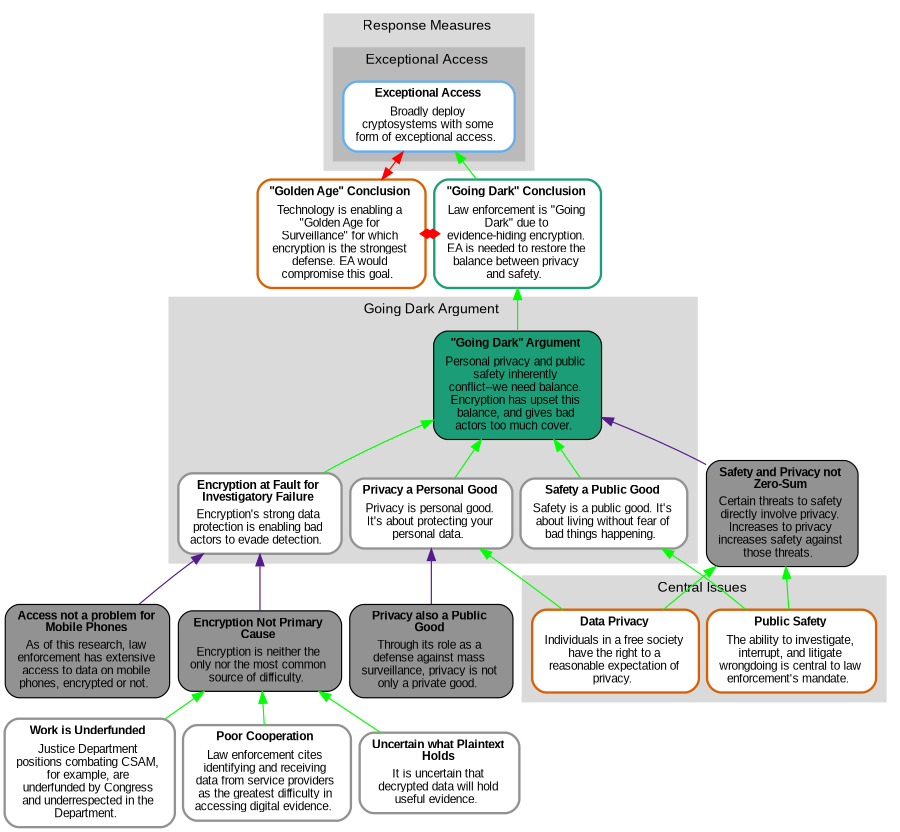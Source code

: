 digraph "Argument Map" {

rankdir = "BT";
nodesep = "0.1";
ranksep = "0.25";
concentrate = "false";
ratio = "compress";
size = "6,8.5";
edge[arrowsize="1", penwidth="1"]graph [bgcolor = "transparent" ]
subgraph cluster_1 {
  label = <<FONT FACE="arial" POINT-SIZE="12" COLOR="#000000">Central&#x20;Issues&#x20;</FONT>>;
  color = "#DADADA";
  margin="8" style = filled;
 labelloc = "b";

  n0 [label=<<TABLE WIDTH="0" ALIGN="CENTER" BORDER="0" CELLSPACING="0"><TR><TD WIDTH="0" ALIGN="TEXT" BALIGN="CENTER"><FONT FACE="arial" POINT-SIZE="10" COLOR="#000000"><B>Public&#x20;Safety&#x20;</B></FONT></TD></TR><TR><TD ALIGN="TEXT" WIDTH="0" BALIGN="CENTER"><FONT FACE="arial" POINT-SIZE="10" COLOR="#000000">The&#x20;ability&#x20;to&#x20;investigate&#x2C;&#x20;<BR/>interrupt&#x2C;&#x20;and&#x20;litigate&#x20;<BR/>wrongdoing&#x20;is&#x20;central&#x20;to&#x20;law&#x20;<BR/>enforcement&#x27;s&#x20;mandate.&#x20;&#x20;</FONT></TD></TR></TABLE>>, shape="box",  margin="0.11,0.055", style="filled,rounded,bold", color="#d95f02", fillcolor="white", labelfontcolor="white", fontcolor="#000000", type="statement-map-node"];
  n1 [label=<<TABLE WIDTH="0" ALIGN="CENTER" BORDER="0" CELLSPACING="0"><TR><TD WIDTH="0" ALIGN="TEXT" BALIGN="CENTER"><FONT FACE="arial" POINT-SIZE="10" COLOR="#000000"><B>Data&#x20;Privacy&#x20;</B></FONT></TD></TR><TR><TD ALIGN="TEXT" WIDTH="0" BALIGN="CENTER"><FONT FACE="arial" POINT-SIZE="10" COLOR="#000000">Individuals&#x20;in&#x20;a&#x20;free&#x20;society&#x20;<BR/>have&#x20;the&#x20;right&#x20;to&#x20;a&#x20;<BR/>reasonable&#x20;expectation&#x20;of&#x20;<BR/>privacy.&#x20;&#x20;</FONT></TD></TR></TABLE>>, shape="box",  margin="0.11,0.055", style="filled,rounded,bold", color="#d95f02", fillcolor="white", labelfontcolor="white", fontcolor="#000000", type="statement-map-node"];

}


subgraph cluster_2 {
  label = <<FONT FACE="arial" POINT-SIZE="12" COLOR="#000000">Going&#x20;Dark&#x20;Argument&#x20;</FONT>>;
  color = "#DADADA";
  margin="8" style = filled;
 labelloc = "b";

  n5 [label=<<TABLE WIDTH="0" ALIGN="CENTER" BORDER="0" CELLSPACING="0"><TR><TD WIDTH="0" ALIGN="TEXT" BALIGN="CENTER"><FONT FACE="arial" POINT-SIZE="10" COLOR="#000000"><B>Privacy&#x20;a&#x20;Personal&#x20;Good&#x20;</B></FONT></TD></TR><TR><TD ALIGN="TEXT" WIDTH="0" BALIGN="CENTER"><FONT FACE="arial" POINT-SIZE="10" COLOR="#000000">Privacy&#x20;is&#x20;personal&#x20;good.&#x20;<BR/>It&#x27;s&#x20;about&#x20;protecting&#x20;your&#x20;<BR/>personal&#x20;data.&#x20;&#x20;</FONT></TD></TR></TABLE>>, shape="box",  margin="0.11,0.055", style="filled,rounded,bold", color="#929292", fillcolor="white", labelfontcolor="white", fontcolor="#000000", type="statement-map-node"];
  n6 [label=<<TABLE WIDTH="0" ALIGN="CENTER" BORDER="0" CELLSPACING="0"><TR><TD WIDTH="0" ALIGN="TEXT" BALIGN="CENTER"><FONT FACE="arial" POINT-SIZE="10" COLOR="#000000"><B>Safety&#x20;a&#x20;Public&#x20;Good&#x20;</B></FONT></TD></TR><TR><TD ALIGN="TEXT" WIDTH="0" BALIGN="CENTER"><FONT FACE="arial" POINT-SIZE="10" COLOR="#000000">Safety&#x20;is&#x20;a&#x20;public&#x20;good.&#x20;It&#x27;s&#x20;<BR/>about&#x20;living&#x20;without&#x20;fear&#x20;of&#x20;<BR/>bad&#x20;things&#x20;happening.&#x20;&#x20;</FONT></TD></TR></TABLE>>, shape="box",  margin="0.11,0.055", style="filled,rounded,bold", color="#929292", fillcolor="white", labelfontcolor="white", fontcolor="#000000", type="statement-map-node"];
  n7 [label=<<TABLE WIDTH="0" ALIGN="CENTER" BORDER="0" CELLSPACING="0"><TR><TD WIDTH="0" ALIGN="TEXT" BALIGN="CENTER"><FONT FACE="arial" POINT-SIZE="10" COLOR="#000000"><B>Encryption&#x20;at&#x20;Fault&#x20;for&#x20;<BR/>Investigatory&#x20;Failure&#x20;</B></FONT></TD></TR><TR><TD ALIGN="TEXT" WIDTH="0" BALIGN="CENTER"><FONT FACE="arial" POINT-SIZE="10" COLOR="#000000">Encryption&#x27;s&#x20;strong&#x20;data&#x20;<BR/>protection&#x20;is&#x20;enabling&#x20;bad&#x20;<BR/>actors&#x20;to&#x20;evade&#x20;detection.&#x20;&#x20;</FONT></TD></TR></TABLE>>, shape="box",  margin="0.11,0.055", style="filled,rounded,bold", color="#929292", fillcolor="white", labelfontcolor="white", fontcolor="#000000", type="statement-map-node"];
  n12 [label=<<TABLE WIDTH="0" ALIGN="CENTER" BORDER="0" CELLSPACING="0"><TR><TD WIDTH="0" ALIGN="TEXT" BALIGN="CENTER"><FONT FACE="arial" POINT-SIZE="10" COLOR="#000000"><B>&#x22;Going&#x20;Dark&#x22;&#x20;Argument&#x20;</B></FONT></TD></TR><TR><TD ALIGN="TEXT" WIDTH="0" BALIGN="CENTER"><FONT FACE="arial" POINT-SIZE="10" COLOR="#000000">Personal&#x20;privacy&#x20;and&#x20;public&#x20;<BR/>safety&#x20;inherently&#x20;<BR/>conflict--we&#x20;need&#x20;balance.&#x20;<BR/>Encryption&#x20;has&#x20;upset&#x20;this&#x20;<BR/>balance&#x2C;&#x20;and&#x20;gives&#x20;bad&#x20;<BR/>actors&#x20;too&#x20;much&#x20;cover.&#x20;&#x20;</FONT></TD></TR></TABLE>>, margin="0.11,0.055", shape="box", style="filled,rounded", fillcolor="#1b9e77", fontcolor="#000000",  type="argument-map-node"];

}


subgraph cluster_3 {
  label = <<FONT FACE="arial" POINT-SIZE="12" COLOR="#000000">Response&#x20;Measures&#x20;</FONT>>;
  color = "#DADADA";
  margin="8" style = filled;
 labelloc = "b";


subgraph cluster_4 {
  label = <<FONT FACE="arial" POINT-SIZE="12" COLOR="#000000">Exceptional&#x20;Access&#x20;</FONT>>;
  color = "#BABABA";
  margin="8" style = filled;
 labelloc = "b";

  n2 [label=<<TABLE WIDTH="0" ALIGN="CENTER" BORDER="0" CELLSPACING="0"><TR><TD WIDTH="0" ALIGN="TEXT" BALIGN="CENTER"><FONT FACE="arial" POINT-SIZE="10" COLOR="#000000"><B>Exceptional&#x20;Access&#x20;</B></FONT></TD></TR><TR><TD ALIGN="TEXT" WIDTH="0" BALIGN="CENTER"><FONT FACE="arial" POINT-SIZE="10" COLOR="#000000">Broadly&#x20;deploy&#x20;<BR/>cryptosystems&#x20;with&#x20;some&#x20;<BR/>form&#x20;of&#x20;exceptional&#x20;access.&#x20;&#x20;</FONT></TD></TR></TABLE>>, shape="box",  margin="0.11,0.055", style="filled,rounded,bold", color="#63AEF2", fillcolor="white", labelfontcolor="white", fontcolor="#000000", type="statement-map-node"];

}


}

  n3 [label=<<TABLE WIDTH="0" ALIGN="CENTER" BORDER="0" CELLSPACING="0"><TR><TD WIDTH="0" ALIGN="TEXT" BALIGN="CENTER"><FONT FACE="arial" POINT-SIZE="10" COLOR="#000000"><B>&#x22;Going&#x20;Dark&#x22;&#x20;Conclusion&#x20;</B></FONT></TD></TR><TR><TD ALIGN="TEXT" WIDTH="0" BALIGN="CENTER"><FONT FACE="arial" POINT-SIZE="10" COLOR="#000000">Law&#x20;enforcement&#x20;is&#x20;&#x22;Going&#x20;<BR/>Dark&#x22;&#x20;due&#x20;to&#x20;<BR/>evidence-hiding&#x20;encryption.&#x20;<BR/>EA&#x20;is&#x20;needed&#x20;to&#x20;restore&#x20;the&#x20;<BR/>balance&#x20;between&#x20;privacy&#x20;<BR/>and&#x20;safety.&#x20;&#x20;</FONT></TD></TR></TABLE>>, shape="box",  margin="0.11,0.055", style="filled,rounded,bold", color="#1b9e77", fillcolor="white", labelfontcolor="white", fontcolor="#000000", type="statement-map-node"];
  n4 [label=<<TABLE WIDTH="0" ALIGN="CENTER" BORDER="0" CELLSPACING="0"><TR><TD WIDTH="0" ALIGN="TEXT" BALIGN="CENTER"><FONT FACE="arial" POINT-SIZE="10" COLOR="#000000"><B>&#x22;Golden&#x20;Age&#x22;&#x20;Conclusion&#x20;</B></FONT></TD></TR><TR><TD ALIGN="TEXT" WIDTH="0" BALIGN="CENTER"><FONT FACE="arial" POINT-SIZE="10" COLOR="#000000">Technology&#x20;is&#x20;enabling&#x20;a&#x20;<BR/>&#x22;Golden&#x20;Age&#x20;for&#x20;<BR/>Surveillance&#x22;&#x20;for&#x20;which&#x20;<BR/>encryption&#x20;is&#x20;the&#x20;strongest&#x20;<BR/>defense.&#x20;EA&#x20;would&#x20;<BR/>compromise&#x20;this&#x20;goal.&#x20;&#x20;</FONT></TD></TR></TABLE>>, shape="box",  margin="0.11,0.055", style="filled,rounded,bold", color="#d95f02", fillcolor="white", labelfontcolor="white", fontcolor="#000000", type="statement-map-node"];
  n8 [label=<<TABLE WIDTH="0" ALIGN="CENTER" BORDER="0" CELLSPACING="0"><TR><TD WIDTH="0" ALIGN="TEXT" BALIGN="CENTER"><FONT FACE="arial" POINT-SIZE="10" COLOR="#000000"><B>Work&#x20;is&#x20;Underfunded&#x20;</B></FONT></TD></TR><TR><TD ALIGN="TEXT" WIDTH="0" BALIGN="CENTER"><FONT FACE="arial" POINT-SIZE="10" COLOR="#000000">Justice&#x20;Department&#x20;<BR/>positions&#x20;combating&#x20;CSAM&#x2C;&#x20;<BR/>for&#x20;example&#x2C;&#x20;are&#x20;<BR/>underfunded&#x20;by&#x20;Congress&#x20;<BR/>and&#x20;underrespected&#x20;in&#x20;the&#x20;<BR/>Department.&#x20;&#x20;</FONT></TD></TR></TABLE>>, shape="box",  margin="0.11,0.055", style="filled,rounded,bold", color="#929292", fillcolor="white", labelfontcolor="white", fontcolor="#000000", type="statement-map-node"];
  n9 [label=<<TABLE WIDTH="0" ALIGN="CENTER" BORDER="0" CELLSPACING="0"><TR><TD WIDTH="0" ALIGN="TEXT" BALIGN="CENTER"><FONT FACE="arial" POINT-SIZE="10" COLOR="#000000"><B>Poor&#x20;Cooperation&#x20;</B></FONT></TD></TR><TR><TD ALIGN="TEXT" WIDTH="0" BALIGN="CENTER"><FONT FACE="arial" POINT-SIZE="10" COLOR="#000000">Law&#x20;enforcement&#x20;cites&#x20;<BR/>identifying&#x20;and&#x20;receiving&#x20;<BR/>data&#x20;from&#x20;service&#x20;providers&#x20;<BR/>as&#x20;the&#x20;greatest&#x20;difficulty&#x20;in&#x20;<BR/>accessing&#x20;digital&#x20;evidence.&#x20;&#x20;</FONT></TD></TR></TABLE>>, shape="box",  margin="0.11,0.055", style="filled,rounded,bold", color="#929292", fillcolor="white", labelfontcolor="white", fontcolor="#000000", type="statement-map-node"];
  n10 [label=<<TABLE WIDTH="0" ALIGN="CENTER" BORDER="0" CELLSPACING="0"><TR><TD WIDTH="0" ALIGN="TEXT" BALIGN="CENTER"><FONT FACE="arial" POINT-SIZE="10" COLOR="#000000"><B>Uncertain&#x20;what&#x20;Plaintext&#x20;<BR/>Holds&#x20;</B></FONT></TD></TR><TR><TD ALIGN="TEXT" WIDTH="0" BALIGN="CENTER"><FONT FACE="arial" POINT-SIZE="10" COLOR="#000000">It&#x20;is&#x20;uncertain&#x20;that&#x20;<BR/>decrypted&#x20;data&#x20;will&#x20;hold&#x20;<BR/>useful&#x20;evidence.&#x20;&#x20;</FONT></TD></TR></TABLE>>, shape="box",  margin="0.11,0.055", style="filled,rounded,bold", color="#929292", fillcolor="white", labelfontcolor="white", fontcolor="#000000", type="statement-map-node"];
  n11 [label=<<TABLE WIDTH="0" ALIGN="CENTER" BORDER="0" CELLSPACING="0"><TR><TD WIDTH="0" ALIGN="TEXT" BALIGN="CENTER"><FONT FACE="arial" POINT-SIZE="10" COLOR="#000000"><B>Access&#x20;not&#x20;a&#x20;problem&#x20;for&#x20;<BR/>Mobile&#x20;Phones&#x20;</B></FONT></TD></TR><TR><TD ALIGN="TEXT" WIDTH="0" BALIGN="CENTER"><FONT FACE="arial" POINT-SIZE="10" COLOR="#000000">As&#x20;of&#x20;this&#x20;research&#x2C;&#x20;law&#x20;<BR/>enforcement&#x20;has&#x20;extensive&#x20;<BR/>access&#x20;to&#x20;data&#x20;on&#x20;mobile&#x20;<BR/>phones&#x2C;&#x20;encrypted&#x20;or&#x20;not.&#x20;&#x20;</FONT></TD></TR></TABLE>>, margin="0.11,0.055", shape="box", style="filled,rounded", fillcolor="#929292", fontcolor="#000000",  type="argument-map-node"];
  n13 [label=<<TABLE WIDTH="0" ALIGN="CENTER" BORDER="0" CELLSPACING="0"><TR><TD WIDTH="0" ALIGN="TEXT" BALIGN="CENTER"><FONT FACE="arial" POINT-SIZE="10" COLOR="#000000"><B>Privacy&#x20;also&#x20;a&#x20;Public&#x20;<BR/>Good&#x20;</B></FONT></TD></TR><TR><TD ALIGN="TEXT" WIDTH="0" BALIGN="CENTER"><FONT FACE="arial" POINT-SIZE="10" COLOR="#000000">Through&#x20;its&#x20;role&#x20;as&#x20;a&#x20;<BR/>defense&#x20;against&#x20;mass&#x20;<BR/>surveillance&#x2C;&#x20;privacy&#x20;is&#x20;not&#x20;<BR/>only&#x20;a&#x20;private&#x20;good.&#x20;&#x20;</FONT></TD></TR></TABLE>>, margin="0.11,0.055", shape="box", style="filled,rounded", fillcolor="#929292", fontcolor="#000000",  type="argument-map-node"];
  n14 [label=<<TABLE WIDTH="0" ALIGN="CENTER" BORDER="0" CELLSPACING="0"><TR><TD WIDTH="0" ALIGN="TEXT" BALIGN="CENTER"><FONT FACE="arial" POINT-SIZE="10" COLOR="#000000"><B>Safety&#x20;and&#x20;Privacy&#x20;not&#x20;<BR/>Zero-Sum&#x20;</B></FONT></TD></TR><TR><TD ALIGN="TEXT" WIDTH="0" BALIGN="CENTER"><FONT FACE="arial" POINT-SIZE="10" COLOR="#000000">Certain&#x20;threats&#x20;to&#x20;safety&#x20;<BR/>directly&#x20;involve&#x20;privacy.&#x20;<BR/>Increases&#x20;to&#x20;privacy&#x20;<BR/>increases&#x20;safety&#x20;against&#x20;<BR/>those&#x20;threats.&#x20;&#x20;</FONT></TD></TR></TABLE>>, margin="0.11,0.055", shape="box", style="filled,rounded", fillcolor="#929292", fontcolor="#000000",  type="argument-map-node"];
  n15 [label=<<TABLE WIDTH="0" ALIGN="CENTER" BORDER="0" CELLSPACING="0"><TR><TD WIDTH="0" ALIGN="TEXT" BALIGN="CENTER"><FONT FACE="arial" POINT-SIZE="10" COLOR="#000000"><B>Encryption&#x20;Not&#x20;Primary&#x20;<BR/>Cause&#x20;</B></FONT></TD></TR><TR><TD ALIGN="TEXT" WIDTH="0" BALIGN="CENTER"><FONT FACE="arial" POINT-SIZE="10" COLOR="#000000">Encryption&#x20;is&#x20;neither&#x20;the&#x20;<BR/>only&#x20;nor&#x20;the&#x20;most&#x20;common&#x20;<BR/>source&#x20;of&#x20;difficulty.&#x20;&#x20;</FONT></TD></TR></TABLE>>, margin="0.11,0.055", shape="box", style="filled,rounded", fillcolor="#929292", fontcolor="#000000",  type="argument-map-node"];


  n3 -> n2 [type="entails", color="#00ff00"];
  n4 -> n2 [type="contrary", color="#ff0000", dir="both"];
  n4 -> n3 [type="contradictory", color="#ff0000", dir="both", arrowtail="diamond", arrowhead="diamond"];
  n1 -> n5 [type="entails", color="#00ff00"];
  n0 -> n6 [type="entails", color="#00ff00"];
  n13 -> n5 [type="undercut", color="#551A8B"];
  n1 -> n14 [type="support", color="#00ff00"];
  n0 -> n14 [type="support", color="#00ff00"];
  n14 -> n12 [type="undercut", color="#551A8B"];
  n11 -> n7 [type="undercut", color="#551A8B"];
  n15 -> n7 [type="undercut", color="#551A8B"];
  n12 -> n3 [type="support", color="#00ff00"];
  n5 -> n12 [type="support", color="#00ff00"];
  n6 -> n12 [type="support", color="#00ff00"];
  n7 -> n12 [type="support", color="#00ff00"];
  n8 -> n15 [type="support", color="#00ff00"];
  n9 -> n15 [type="support", color="#00ff00"];
  n10 -> n15 [type="support", color="#00ff00"];
{ rank = same;
n11;
};
{ rank = same;
n3;
n4;
};

}
